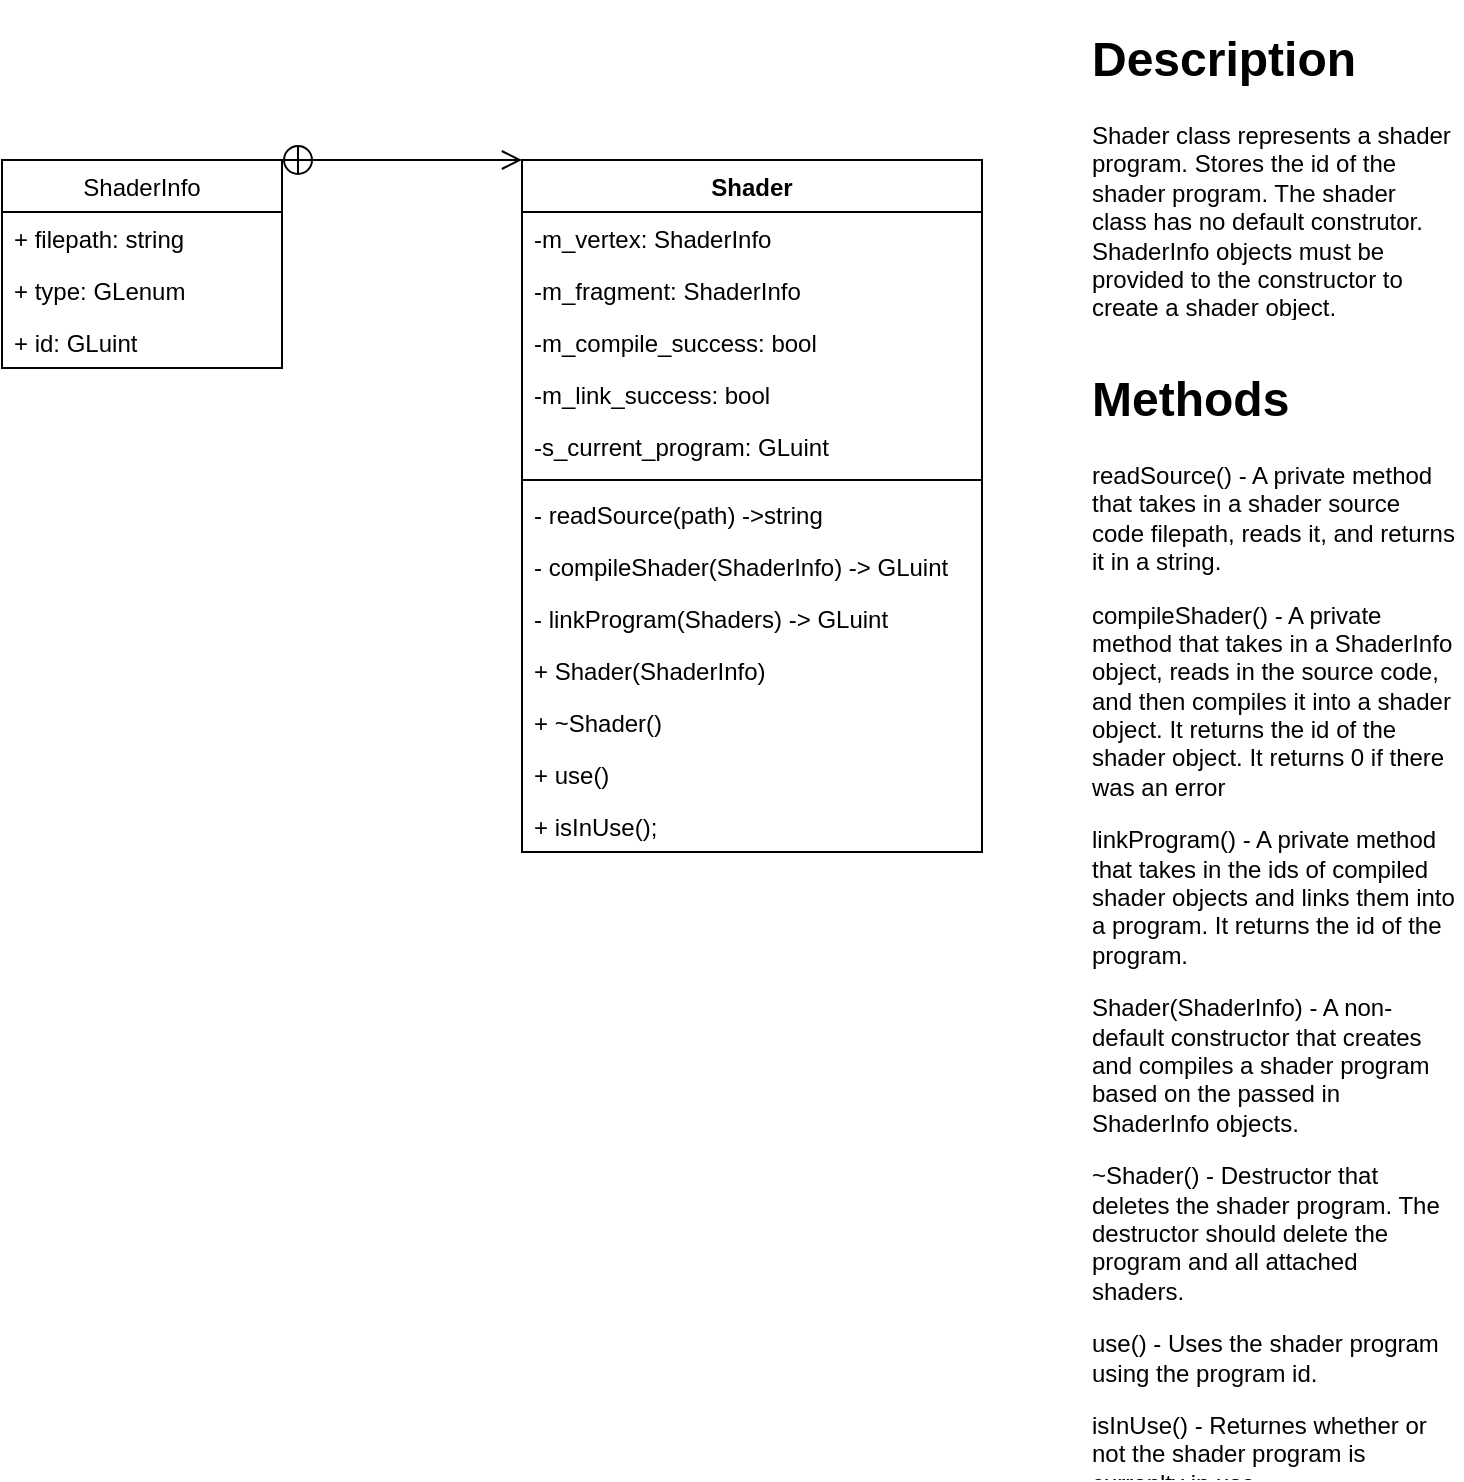 <mxfile version="14.6.13" type="device"><diagram id="qxwa7zFDMQHp5JMdam9x" name="Page-1"><mxGraphModel dx="1086" dy="966" grid="1" gridSize="10" guides="1" tooltips="1" connect="1" arrows="1" fold="1" page="1" pageScale="1" pageWidth="850" pageHeight="1100" math="0" shadow="0"><root><mxCell id="0"/><mxCell id="1" parent="0"/><mxCell id="PACMvmFdaFrZmpNiD4si-1" value="Shader" style="swimlane;fontStyle=1;align=center;verticalAlign=top;childLayout=stackLayout;horizontal=1;startSize=26;horizontalStack=0;resizeParent=1;resizeParentMax=0;resizeLast=0;collapsible=1;marginBottom=0;" parent="1" vertex="1"><mxGeometry x="320" y="160" width="230" height="346" as="geometry"/></mxCell><mxCell id="PACMvmFdaFrZmpNiD4si-24" value="-m_vertex: ShaderInfo" style="text;strokeColor=none;fillColor=none;align=left;verticalAlign=top;spacingLeft=4;spacingRight=4;overflow=hidden;rotatable=0;points=[[0,0.5],[1,0.5]];portConstraint=eastwest;" parent="PACMvmFdaFrZmpNiD4si-1" vertex="1"><mxGeometry y="26" width="230" height="26" as="geometry"/></mxCell><mxCell id="PACMvmFdaFrZmpNiD4si-33" value="-m_fragment: ShaderInfo" style="text;strokeColor=none;fillColor=none;align=left;verticalAlign=top;spacingLeft=4;spacingRight=4;overflow=hidden;rotatable=0;points=[[0,0.5],[1,0.5]];portConstraint=eastwest;" parent="PACMvmFdaFrZmpNiD4si-1" vertex="1"><mxGeometry y="52" width="230" height="26" as="geometry"/></mxCell><mxCell id="PACMvmFdaFrZmpNiD4si-34" value="-m_compile_success: bool" style="text;strokeColor=none;fillColor=none;align=left;verticalAlign=top;spacingLeft=4;spacingRight=4;overflow=hidden;rotatable=0;points=[[0,0.5],[1,0.5]];portConstraint=eastwest;" parent="PACMvmFdaFrZmpNiD4si-1" vertex="1"><mxGeometry y="78" width="230" height="26" as="geometry"/></mxCell><mxCell id="PACMvmFdaFrZmpNiD4si-31" value="-m_link_success: bool" style="text;strokeColor=none;fillColor=none;align=left;verticalAlign=top;spacingLeft=4;spacingRight=4;overflow=hidden;rotatable=0;points=[[0,0.5],[1,0.5]];portConstraint=eastwest;" parent="PACMvmFdaFrZmpNiD4si-1" vertex="1"><mxGeometry y="104" width="230" height="26" as="geometry"/></mxCell><mxCell id="PACMvmFdaFrZmpNiD4si-6" value="-s_current_program: GLuint" style="text;strokeColor=none;fillColor=none;align=left;verticalAlign=top;spacingLeft=4;spacingRight=4;overflow=hidden;rotatable=0;points=[[0,0.5],[1,0.5]];portConstraint=eastwest;" parent="PACMvmFdaFrZmpNiD4si-1" vertex="1"><mxGeometry y="130" width="230" height="26" as="geometry"/></mxCell><mxCell id="PACMvmFdaFrZmpNiD4si-3" value="" style="line;strokeWidth=1;fillColor=none;align=left;verticalAlign=middle;spacingTop=-1;spacingLeft=3;spacingRight=3;rotatable=0;labelPosition=right;points=[];portConstraint=eastwest;" parent="PACMvmFdaFrZmpNiD4si-1" vertex="1"><mxGeometry y="156" width="230" height="8" as="geometry"/></mxCell><mxCell id="__zPbvLCBoPJTcuuCrPL-2" value="- readSource(path) -&gt;string" style="text;strokeColor=none;fillColor=none;align=left;verticalAlign=top;spacingLeft=4;spacingRight=4;overflow=hidden;rotatable=0;points=[[0,0.5],[1,0.5]];portConstraint=eastwest;" parent="PACMvmFdaFrZmpNiD4si-1" vertex="1"><mxGeometry y="164" width="230" height="26" as="geometry"/></mxCell><mxCell id="__zPbvLCBoPJTcuuCrPL-1" value="- compileShader(ShaderInfo) -&gt; GLuint" style="text;strokeColor=none;fillColor=none;align=left;verticalAlign=top;spacingLeft=4;spacingRight=4;overflow=hidden;rotatable=0;points=[[0,0.5],[1,0.5]];portConstraint=eastwest;" parent="PACMvmFdaFrZmpNiD4si-1" vertex="1"><mxGeometry y="190" width="230" height="26" as="geometry"/></mxCell><mxCell id="PACMvmFdaFrZmpNiD4si-38" value="- linkProgram(Shaders) -&gt; GLuint" style="text;strokeColor=none;fillColor=none;align=left;verticalAlign=top;spacingLeft=4;spacingRight=4;overflow=hidden;rotatable=0;points=[[0,0.5],[1,0.5]];portConstraint=eastwest;" parent="PACMvmFdaFrZmpNiD4si-1" vertex="1"><mxGeometry y="216" width="230" height="26" as="geometry"/></mxCell><mxCell id="s0yu0SbDLlpW6PClw45n-1" value="+ Shader(ShaderInfo)" style="text;strokeColor=none;fillColor=none;align=left;verticalAlign=top;spacingLeft=4;spacingRight=4;overflow=hidden;rotatable=0;points=[[0,0.5],[1,0.5]];portConstraint=eastwest;" vertex="1" parent="PACMvmFdaFrZmpNiD4si-1"><mxGeometry y="242" width="230" height="26" as="geometry"/></mxCell><mxCell id="PACMvmFdaFrZmpNiD4si-25" value="+ ~Shader()" style="text;strokeColor=none;fillColor=none;align=left;verticalAlign=top;spacingLeft=4;spacingRight=4;overflow=hidden;rotatable=0;points=[[0,0.5],[1,0.5]];portConstraint=eastwest;" parent="PACMvmFdaFrZmpNiD4si-1" vertex="1"><mxGeometry y="268" width="230" height="26" as="geometry"/></mxCell><mxCell id="PACMvmFdaFrZmpNiD4si-37" value="+ use()" style="text;strokeColor=none;fillColor=none;align=left;verticalAlign=top;spacingLeft=4;spacingRight=4;overflow=hidden;rotatable=0;points=[[0,0.5],[1,0.5]];portConstraint=eastwest;" parent="PACMvmFdaFrZmpNiD4si-1" vertex="1"><mxGeometry y="294" width="230" height="26" as="geometry"/></mxCell><mxCell id="PACMvmFdaFrZmpNiD4si-35" value="+ isInUse();" style="text;strokeColor=none;fillColor=none;align=left;verticalAlign=top;spacingLeft=4;spacingRight=4;overflow=hidden;rotatable=0;points=[[0,0.5],[1,0.5]];portConstraint=eastwest;" parent="PACMvmFdaFrZmpNiD4si-1" vertex="1"><mxGeometry y="320" width="230" height="26" as="geometry"/></mxCell><mxCell id="PACMvmFdaFrZmpNiD4si-10" value="ShaderInfo" style="swimlane;fontStyle=0;childLayout=stackLayout;horizontal=1;startSize=26;fillColor=none;horizontalStack=0;resizeParent=1;resizeParentMax=0;resizeLast=0;collapsible=1;marginBottom=0;" parent="1" vertex="1"><mxGeometry x="60" y="160" width="140" height="104" as="geometry"/></mxCell><mxCell id="PACMvmFdaFrZmpNiD4si-11" value="+ filepath: string" style="text;strokeColor=none;fillColor=none;align=left;verticalAlign=top;spacingLeft=4;spacingRight=4;overflow=hidden;rotatable=0;points=[[0,0.5],[1,0.5]];portConstraint=eastwest;" parent="PACMvmFdaFrZmpNiD4si-10" vertex="1"><mxGeometry y="26" width="140" height="26" as="geometry"/></mxCell><mxCell id="s0yu0SbDLlpW6PClw45n-2" value="+ type: GLenum" style="text;strokeColor=none;fillColor=none;align=left;verticalAlign=top;spacingLeft=4;spacingRight=4;overflow=hidden;rotatable=0;points=[[0,0.5],[1,0.5]];portConstraint=eastwest;" vertex="1" parent="PACMvmFdaFrZmpNiD4si-10"><mxGeometry y="52" width="140" height="26" as="geometry"/></mxCell><mxCell id="PACMvmFdaFrZmpNiD4si-12" value="+ id: GLuint" style="text;strokeColor=none;fillColor=none;align=left;verticalAlign=top;spacingLeft=4;spacingRight=4;overflow=hidden;rotatable=0;points=[[0,0.5],[1,0.5]];portConstraint=eastwest;" parent="PACMvmFdaFrZmpNiD4si-10" vertex="1"><mxGeometry y="78" width="140" height="26" as="geometry"/></mxCell><mxCell id="PACMvmFdaFrZmpNiD4si-18" value="" style="endArrow=open;startArrow=circlePlus;endFill=0;startFill=0;endSize=8;html=1;exitX=1;exitY=0;exitDx=0;exitDy=0;entryX=0;entryY=0;entryDx=0;entryDy=0;entryPerimeter=0;" parent="1" source="PACMvmFdaFrZmpNiD4si-10" target="PACMvmFdaFrZmpNiD4si-1" edge="1"><mxGeometry width="160" relative="1" as="geometry"><mxPoint x="190" y="90" as="sourcePoint"/><mxPoint x="350" y="90" as="targetPoint"/></mxGeometry></mxCell><mxCell id="PACMvmFdaFrZmpNiD4si-19" value="&lt;h1&gt;Description&lt;/h1&gt;&lt;p&gt;Shader class represents a shader program. Stores the id of the shader program. The shader class has no default construtor. ShaderInfo objects must be provided to the constructor to create a shader object.&lt;/p&gt;" style="text;html=1;strokeColor=none;fillColor=none;spacing=5;spacingTop=-20;whiteSpace=wrap;overflow=hidden;rounded=0;" parent="1" vertex="1"><mxGeometry x="600" y="90" width="190" height="150" as="geometry"/></mxCell><mxCell id="PACMvmFdaFrZmpNiD4si-20" value="&lt;h1&gt;Methods&lt;/h1&gt;&lt;p&gt;&lt;span&gt;readSource() - A private method that takes in a shader source code filepath, reads it, and returns it in a string.&lt;/span&gt;&lt;/p&gt;&lt;p&gt;&lt;span&gt;compileShader() - A private method that takes in a ShaderInfo object, reads in the source code, and then compiles it into a shader object. It returns the id of the shader object. It returns 0 if there was an error&lt;/span&gt;&lt;/p&gt;&lt;p&gt;&lt;span&gt;linkProgram() - A private method that takes in the ids of compiled shader objects and links them into a program. It returns the id of the program.&lt;/span&gt;&lt;/p&gt;&lt;p&gt;&lt;span&gt;Shader(ShaderInfo) - A non-default constructor that creates and compiles a shader program based on the passed in ShaderInfo objects.&lt;/span&gt;&lt;/p&gt;&lt;p&gt;~Shader() - Destructor that deletes the shader program. The destructor should delete the program and all attached shaders.&lt;/p&gt;&lt;p&gt;&lt;span&gt;use() - Uses the shader program using the program id.&lt;/span&gt;&lt;/p&gt;&lt;p&gt;&lt;span&gt;isInUse() - Returnes whether or not the shader program is currenlty in use.&lt;/span&gt;&lt;/p&gt;" style="text;html=1;strokeColor=none;fillColor=none;spacing=5;spacingTop=-20;whiteSpace=wrap;overflow=hidden;rounded=0;" parent="1" vertex="1"><mxGeometry x="600" y="260" width="190" height="560" as="geometry"/></mxCell></root></mxGraphModel></diagram></mxfile>